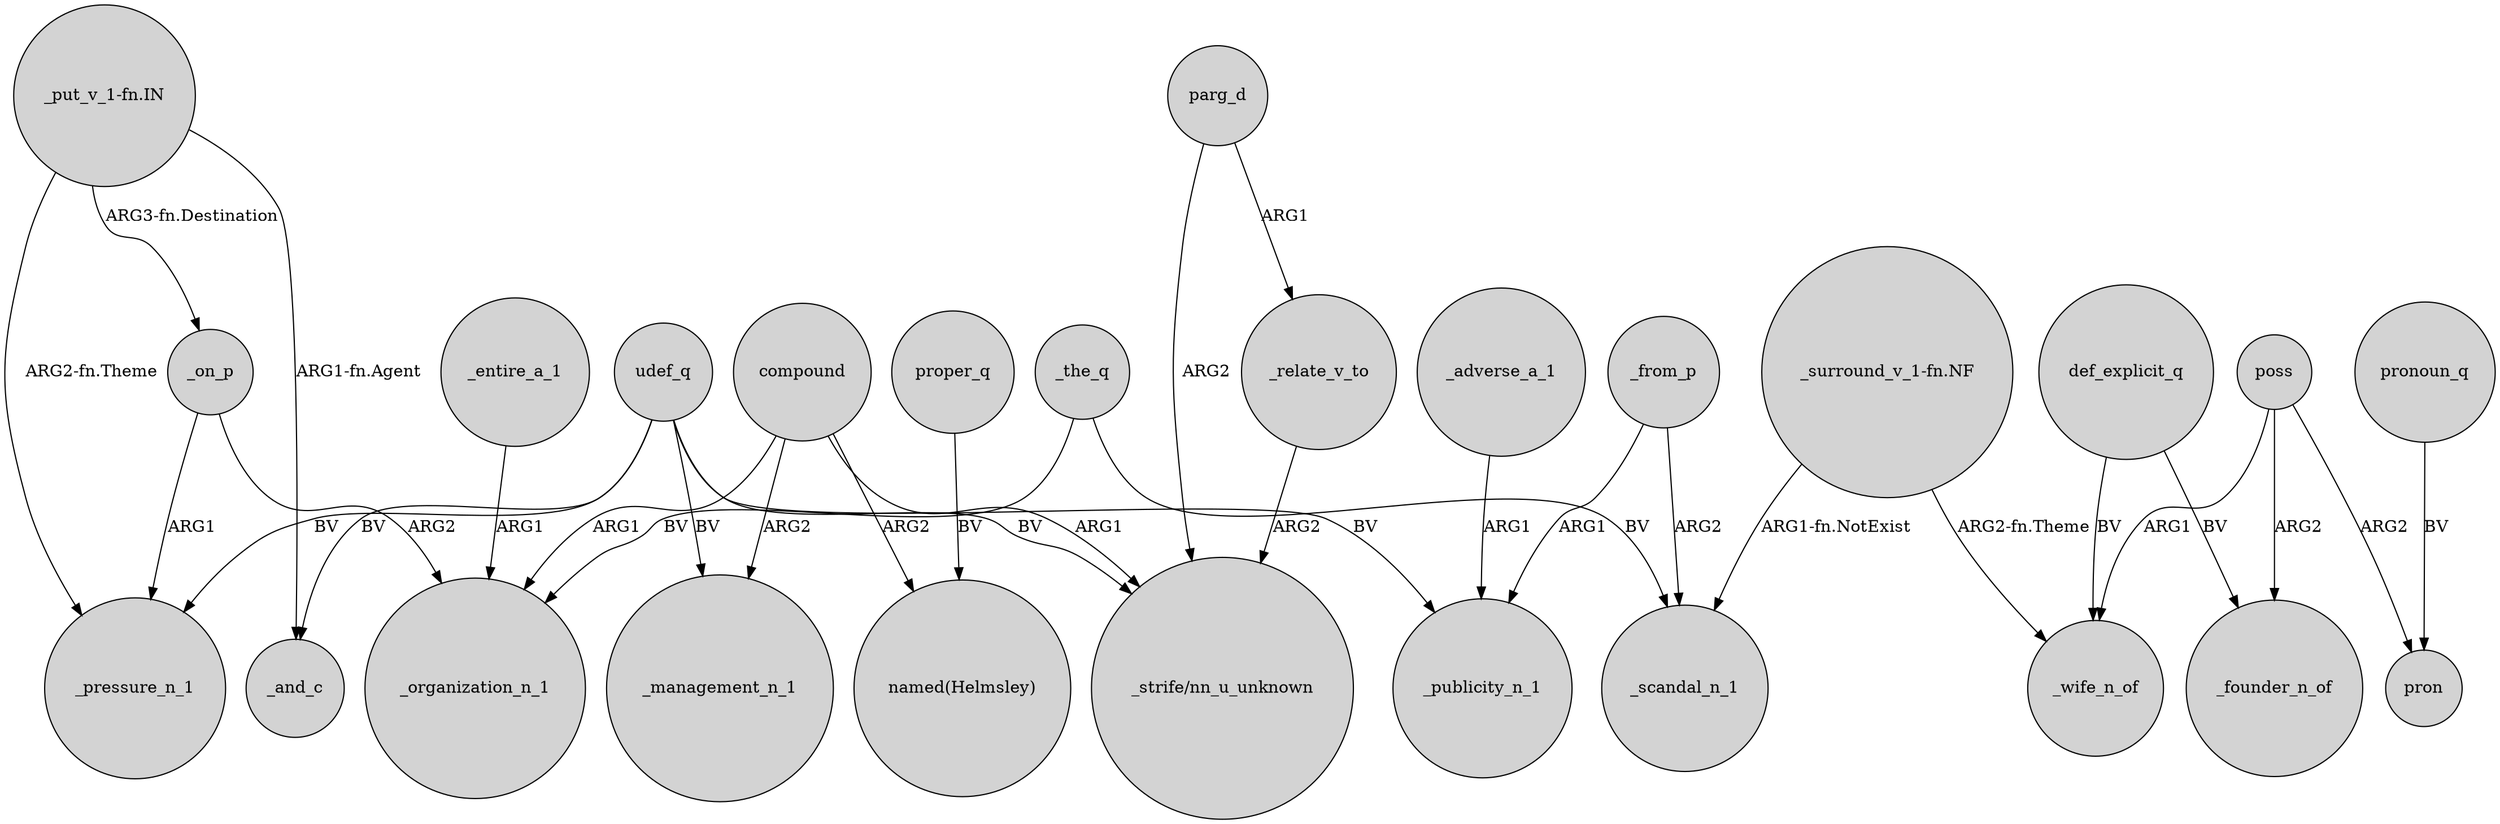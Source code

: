 digraph {
	node [shape=circle style=filled]
	udef_q -> _pressure_n_1 [label=BV]
	_from_p -> _scandal_n_1 [label=ARG2]
	compound -> _organization_n_1 [label=ARG1]
	poss -> pron [label=ARG2]
	parg_d -> _relate_v_to [label=ARG1]
	def_explicit_q -> _wife_n_of [label=BV]
	"_surround_v_1-fn.NF" -> _wife_n_of [label="ARG2-fn.Theme"]
	udef_q -> _publicity_n_1 [label=BV]
	udef_q -> "_strife/nn_u_unknown" [label=BV]
	_on_p -> _pressure_n_1 [label=ARG1]
	compound -> "_strife/nn_u_unknown" [label=ARG1]
	compound -> _management_n_1 [label=ARG2]
	"_put_v_1-fn.IN" -> _on_p [label="ARG3-fn.Destination"]
	poss -> _wife_n_of [label=ARG1]
	"_put_v_1-fn.IN" -> _pressure_n_1 [label="ARG2-fn.Theme"]
	udef_q -> _management_n_1 [label=BV]
	_entire_a_1 -> _organization_n_1 [label=ARG1]
	_the_q -> _scandal_n_1 [label=BV]
	pronoun_q -> pron [label=BV]
	_from_p -> _publicity_n_1 [label=ARG1]
	"_put_v_1-fn.IN" -> _and_c [label="ARG1-fn.Agent"]
	_the_q -> _organization_n_1 [label=BV]
	def_explicit_q -> _founder_n_of [label=BV]
	"_surround_v_1-fn.NF" -> _scandal_n_1 [label="ARG1-fn.NotExist"]
	parg_d -> "_strife/nn_u_unknown" [label=ARG2]
	_relate_v_to -> "_strife/nn_u_unknown" [label=ARG2]
	compound -> "named(Helmsley)" [label=ARG2]
	_adverse_a_1 -> _publicity_n_1 [label=ARG1]
	_on_p -> _organization_n_1 [label=ARG2]
	proper_q -> "named(Helmsley)" [label=BV]
	udef_q -> _and_c [label=BV]
	poss -> _founder_n_of [label=ARG2]
}
